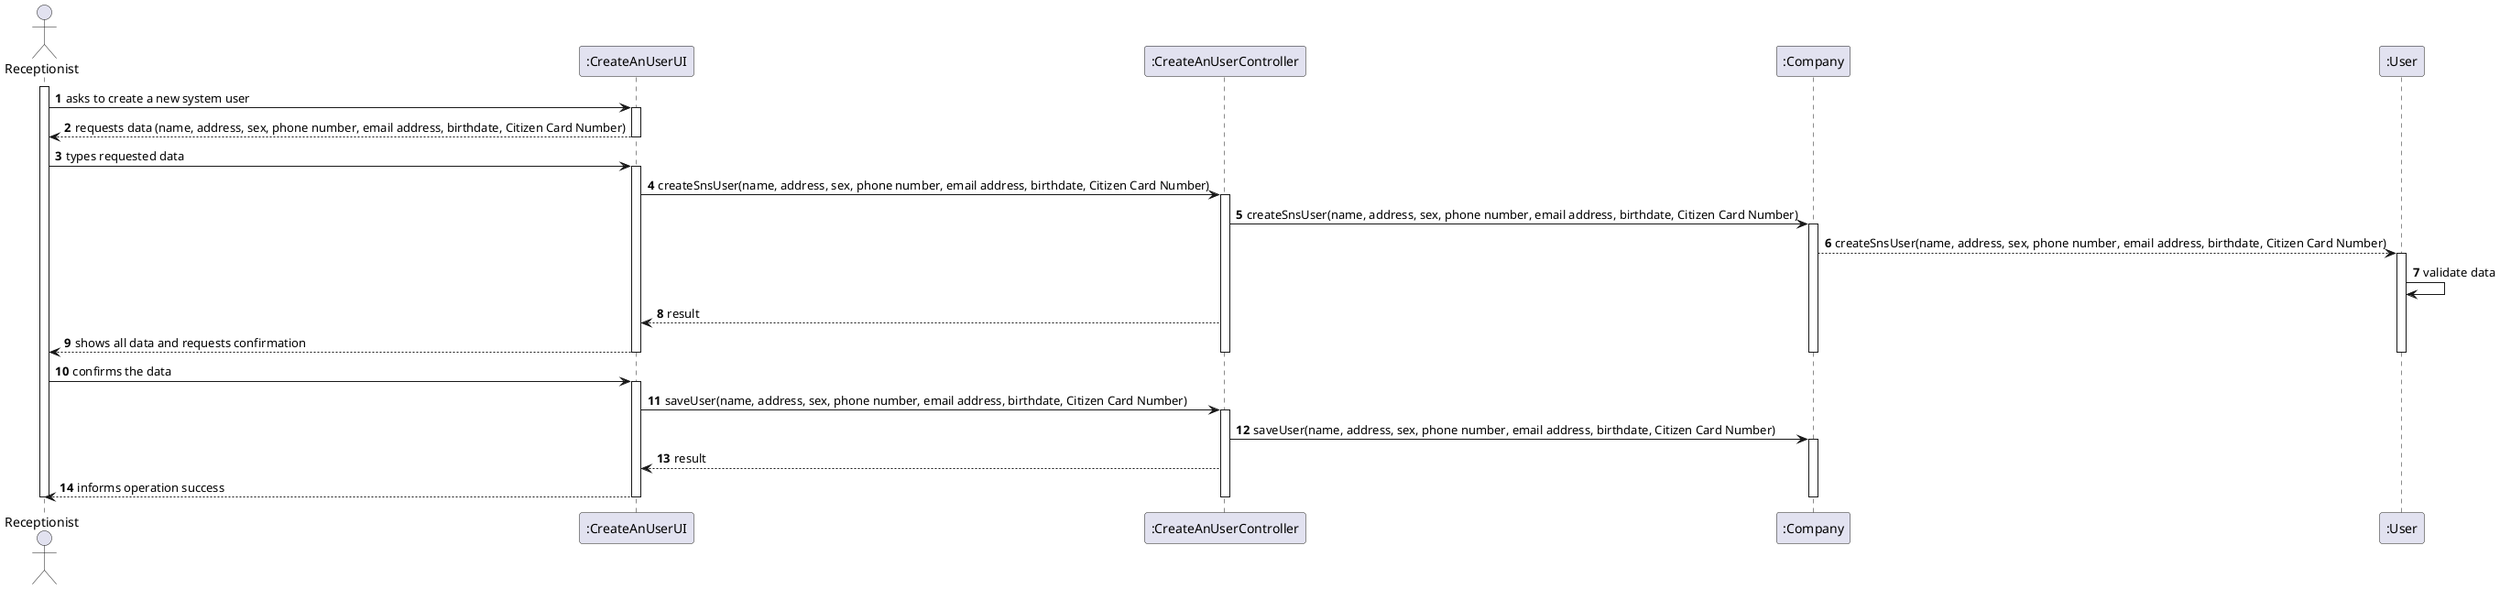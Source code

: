 @startuml
autonumber

actor "Receptionist" as R

participant ":CreateAnUserUI" as UI
participant ":CreateAnUserController" as CTRL
participant ":Company" as C
participant ":User" as U

activate R
R -> UI : asks to create a new system user
activate UI
UI --> R : requests data (name, address, sex, phone number, email address, birthdate, Citizen Card Number)
deactivate UI

R -> UI : types requested data
activate UI

UI -> CTRL : createSnsUser(name, address, sex, phone number, email address, birthdate, Citizen Card Number)
activate CTRL

CTRL -> C : createSnsUser(name, address, sex, phone number, email address, birthdate, Citizen Card Number)
activate C
C --> U : createSnsUser(name, address, sex, phone number, email address, birthdate, Citizen Card Number)
activate U
U -> U :  validate data

CTRL --> UI : result

UI --> R: shows all data and requests confirmation

deactivate U
deactivate C
deactivate CTRL
deactivate UI


R -> UI : confirms the data
activate UI
UI -> CTRL : saveUser(name, address, sex, phone number, email address, birthdate, Citizen Card Number)
activate CTRL
CTRL -> C : saveUser(name, address, sex, phone number, email address, birthdate, Citizen Card Number)
activate C




CTRL --> UI: result

UI --> R : informs operation success

deactivate C
deactivate CTRL
deactivate UI
deactivate R


@enduml